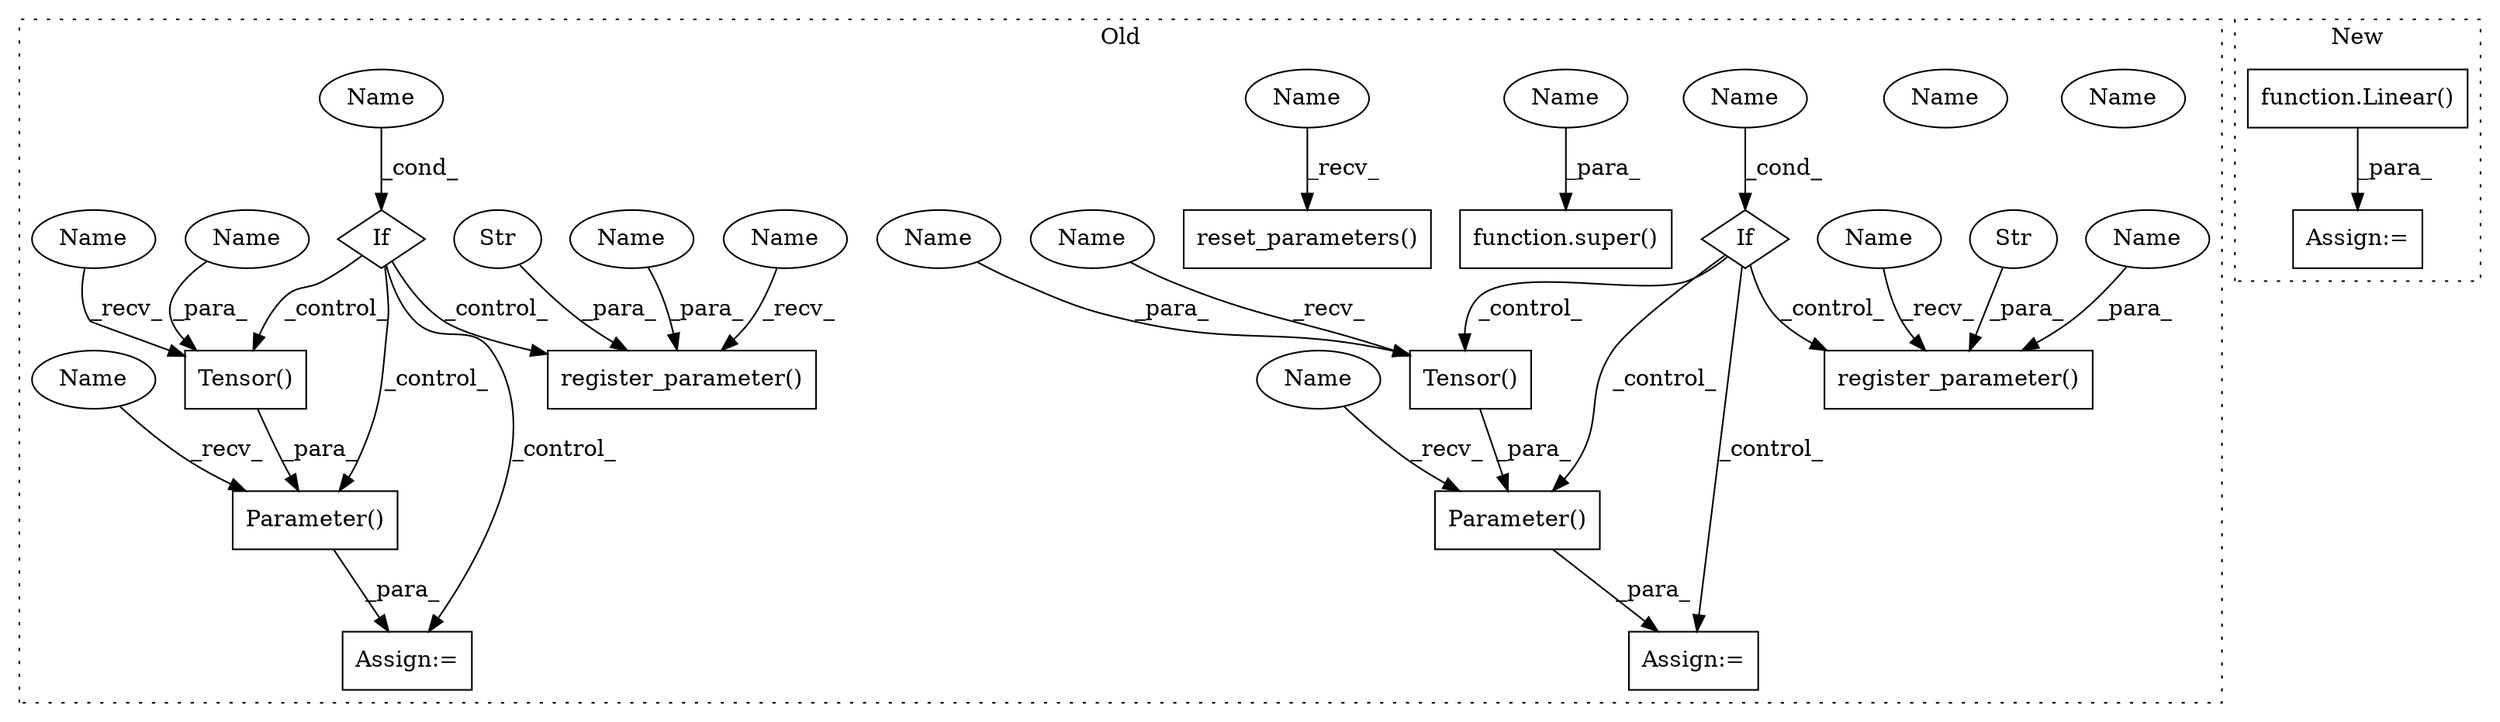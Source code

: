 digraph G {
subgraph cluster0 {
1 [label="register_parameter()" a="75" s="6771,6807" l="24,1" shape="box"];
3 [label="If" a="96" s="6674,6681" l="3,15" shape="diamond"];
4 [label="Parameter()" a="75" s="6708,6741" l="13,1" shape="box"];
5 [label="reset_parameters()" a="75" s="6820" l="23" shape="box"];
6 [label="Str" a="66" s="6795" l="6" shape="ellipse"];
7 [label="Tensor()" a="75" s="6721,6740" l="10,1" shape="box"];
8 [label="Tensor()" a="75" s="6563,6592" l="10,1" shape="box"];
9 [label="Parameter()" a="75" s="6550,6593" l="13,1" shape="box"];
10 [label="Name" a="87" s="6677" l="4" shape="ellipse"];
11 [label="Assign:=" a="68" s="6705" l="3" shape="box"];
12 [label="If" a="96" s="6512,6521" l="3,15" shape="diamond"];
13 [label="register_parameter()" a="75" s="6623,6661" l="24,1" shape="box"];
14 [label="Str" a="66" s="6647" l="8" shape="ellipse"];
15 [label="Name" a="87" s="6515" l="6" shape="ellipse"];
16 [label="function.super()" a="75" s="6090,6112" l="6,1" shape="box"];
17 [label="Assign:=" a="68" s="6547" l="3" shape="box"];
19 [label="Name" a="87" s="6623" l="4" shape="ellipse"];
20 [label="Name" a="87" s="6771" l="4" shape="ellipse"];
21 [label="Name" a="87" s="6108" l="4" shape="ellipse"];
22 [label="Name" a="87" s="6820" l="4" shape="ellipse"];
23 [label="Name" a="87" s="6677" l="4" shape="ellipse"];
24 [label="Name" a="87" s="6583" l="9" shape="ellipse"];
25 [label="Name" a="87" s="6731" l="9" shape="ellipse"];
26 [label="Name" a="87" s="6550" l="2" shape="ellipse"];
27 [label="Name" a="87" s="6708" l="2" shape="ellipse"];
28 [label="Name" a="87" s="6721" l="2" shape="ellipse"];
29 [label="Name" a="87" s="6563" l="2" shape="ellipse"];
30 [label="Name" a="87" s="6803" l="4" shape="ellipse"];
31 [label="Name" a="87" s="6657" l="4" shape="ellipse"];
32 [label="Name" a="87" s="6515" l="6" shape="ellipse"];
label = "Old";
style="dotted";
}
subgraph cluster1 {
2 [label="function.Linear()" a="75" s="3651,3677" l="7,27" shape="box"];
18 [label="Assign:=" a="68" s="3648" l="3" shape="box"];
label = "New";
style="dotted";
}
2 -> 18 [label="_para_"];
3 -> 7 [label="_control_"];
3 -> 4 [label="_control_"];
3 -> 1 [label="_control_"];
3 -> 11 [label="_control_"];
4 -> 11 [label="_para_"];
6 -> 1 [label="_para_"];
7 -> 4 [label="_para_"];
8 -> 9 [label="_para_"];
9 -> 17 [label="_para_"];
12 -> 17 [label="_control_"];
12 -> 9 [label="_control_"];
12 -> 8 [label="_control_"];
12 -> 13 [label="_control_"];
14 -> 13 [label="_para_"];
19 -> 13 [label="_recv_"];
20 -> 1 [label="_recv_"];
21 -> 16 [label="_para_"];
22 -> 5 [label="_recv_"];
23 -> 3 [label="_cond_"];
24 -> 8 [label="_para_"];
25 -> 7 [label="_para_"];
26 -> 9 [label="_recv_"];
27 -> 4 [label="_recv_"];
28 -> 7 [label="_recv_"];
29 -> 8 [label="_recv_"];
30 -> 1 [label="_para_"];
31 -> 13 [label="_para_"];
32 -> 12 [label="_cond_"];
}